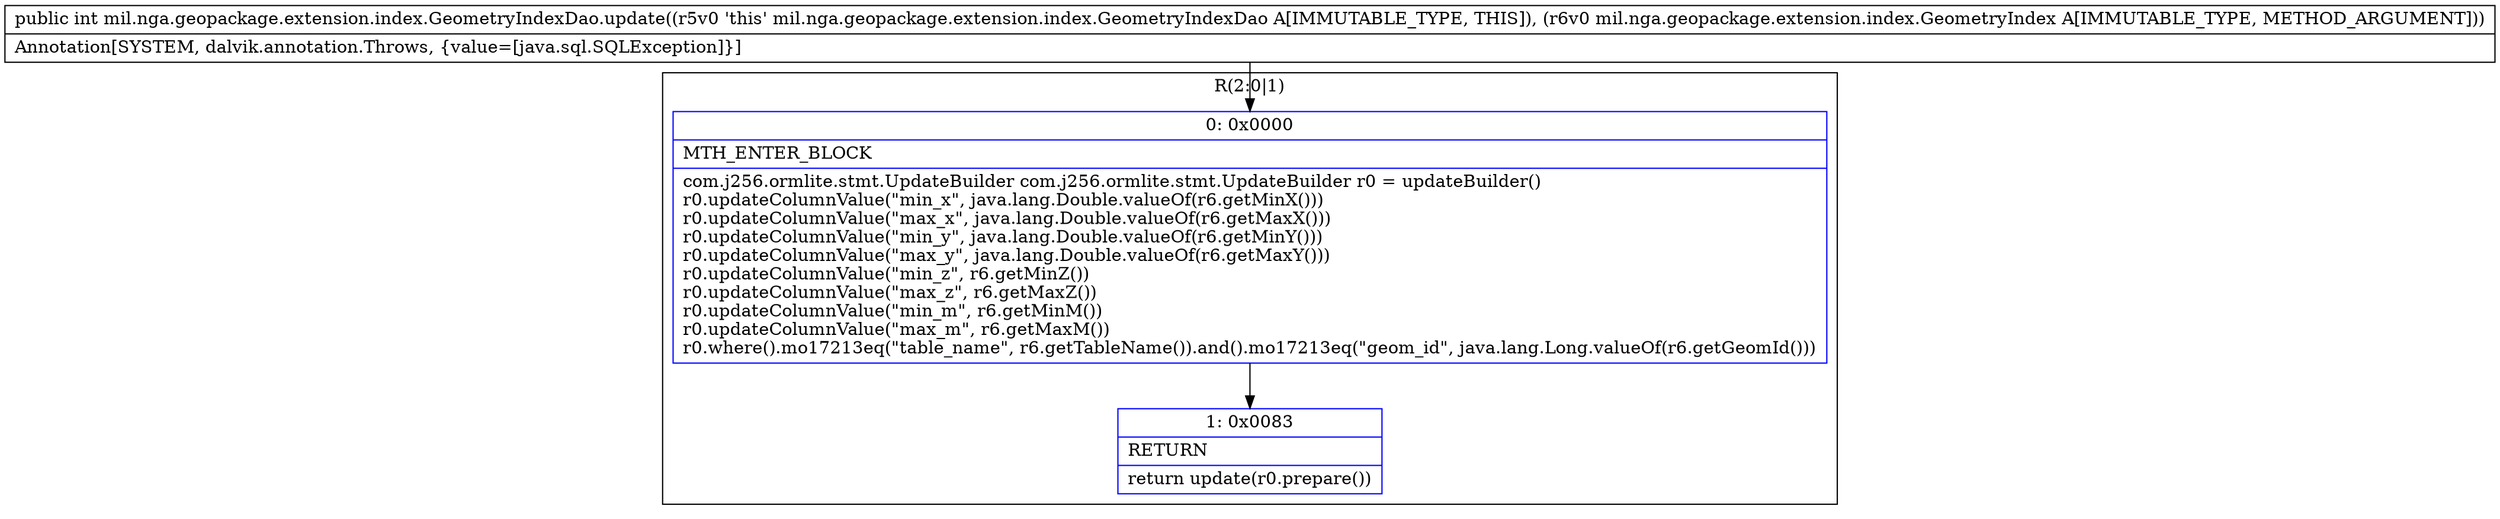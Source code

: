 digraph "CFG formil.nga.geopackage.extension.index.GeometryIndexDao.update(Lmil\/nga\/geopackage\/extension\/index\/GeometryIndex;)I" {
subgraph cluster_Region_411016837 {
label = "R(2:0|1)";
node [shape=record,color=blue];
Node_0 [shape=record,label="{0\:\ 0x0000|MTH_ENTER_BLOCK\l|com.j256.ormlite.stmt.UpdateBuilder com.j256.ormlite.stmt.UpdateBuilder r0 = updateBuilder()\lr0.updateColumnValue(\"min_x\", java.lang.Double.valueOf(r6.getMinX()))\lr0.updateColumnValue(\"max_x\", java.lang.Double.valueOf(r6.getMaxX()))\lr0.updateColumnValue(\"min_y\", java.lang.Double.valueOf(r6.getMinY()))\lr0.updateColumnValue(\"max_y\", java.lang.Double.valueOf(r6.getMaxY()))\lr0.updateColumnValue(\"min_z\", r6.getMinZ())\lr0.updateColumnValue(\"max_z\", r6.getMaxZ())\lr0.updateColumnValue(\"min_m\", r6.getMinM())\lr0.updateColumnValue(\"max_m\", r6.getMaxM())\lr0.where().mo17213eq(\"table_name\", r6.getTableName()).and().mo17213eq(\"geom_id\", java.lang.Long.valueOf(r6.getGeomId()))\l}"];
Node_1 [shape=record,label="{1\:\ 0x0083|RETURN\l|return update(r0.prepare())\l}"];
}
MethodNode[shape=record,label="{public int mil.nga.geopackage.extension.index.GeometryIndexDao.update((r5v0 'this' mil.nga.geopackage.extension.index.GeometryIndexDao A[IMMUTABLE_TYPE, THIS]), (r6v0 mil.nga.geopackage.extension.index.GeometryIndex A[IMMUTABLE_TYPE, METHOD_ARGUMENT]))  | Annotation[SYSTEM, dalvik.annotation.Throws, \{value=[java.sql.SQLException]\}]\l}"];
MethodNode -> Node_0;
Node_0 -> Node_1;
}

